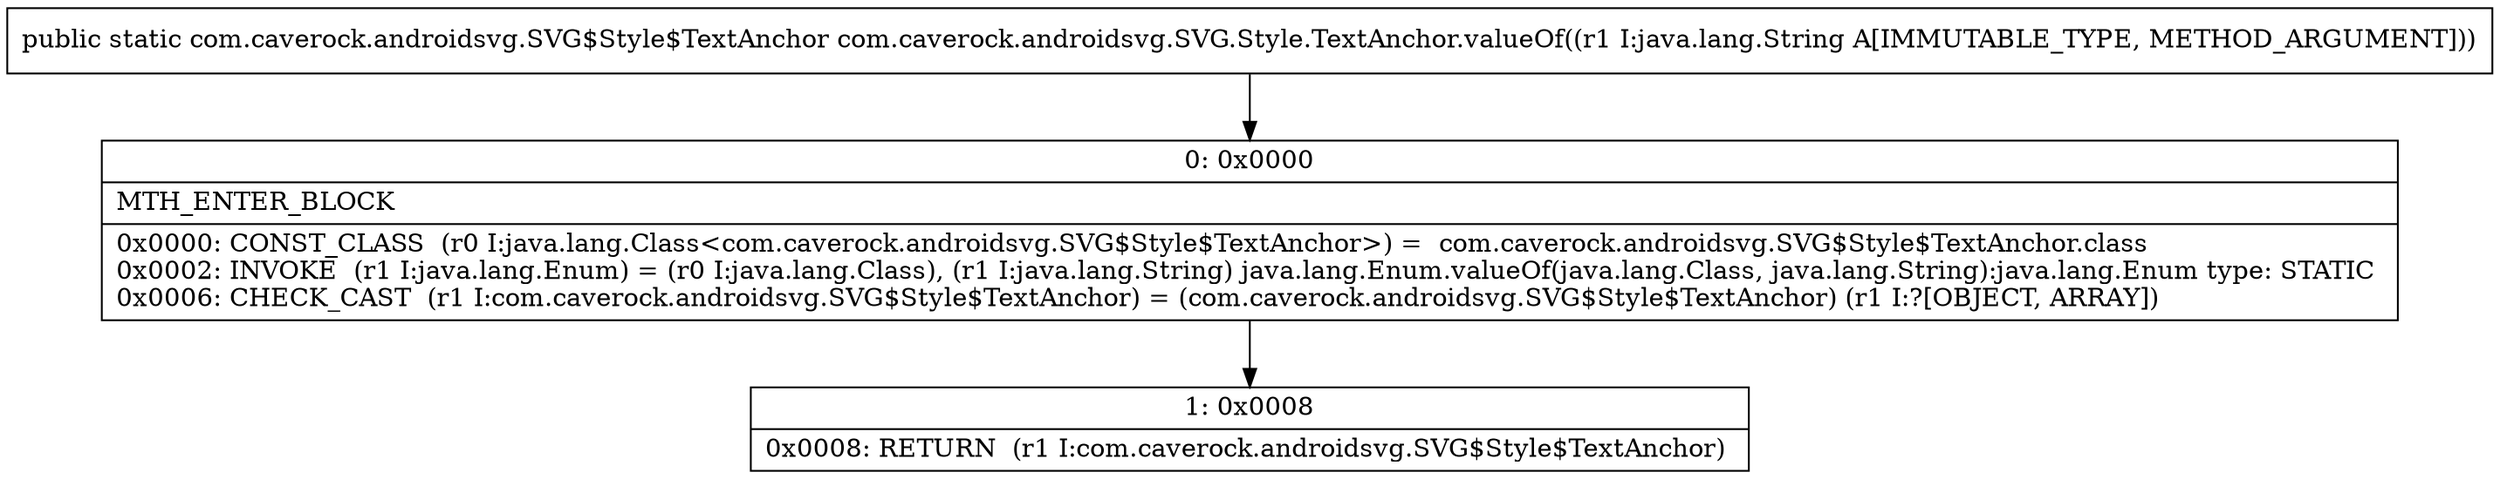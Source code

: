 digraph "CFG forcom.caverock.androidsvg.SVG.Style.TextAnchor.valueOf(Ljava\/lang\/String;)Lcom\/caverock\/androidsvg\/SVG$Style$TextAnchor;" {
Node_0 [shape=record,label="{0\:\ 0x0000|MTH_ENTER_BLOCK\l|0x0000: CONST_CLASS  (r0 I:java.lang.Class\<com.caverock.androidsvg.SVG$Style$TextAnchor\>) =  com.caverock.androidsvg.SVG$Style$TextAnchor.class \l0x0002: INVOKE  (r1 I:java.lang.Enum) = (r0 I:java.lang.Class), (r1 I:java.lang.String) java.lang.Enum.valueOf(java.lang.Class, java.lang.String):java.lang.Enum type: STATIC \l0x0006: CHECK_CAST  (r1 I:com.caverock.androidsvg.SVG$Style$TextAnchor) = (com.caverock.androidsvg.SVG$Style$TextAnchor) (r1 I:?[OBJECT, ARRAY]) \l}"];
Node_1 [shape=record,label="{1\:\ 0x0008|0x0008: RETURN  (r1 I:com.caverock.androidsvg.SVG$Style$TextAnchor) \l}"];
MethodNode[shape=record,label="{public static com.caverock.androidsvg.SVG$Style$TextAnchor com.caverock.androidsvg.SVG.Style.TextAnchor.valueOf((r1 I:java.lang.String A[IMMUTABLE_TYPE, METHOD_ARGUMENT])) }"];
MethodNode -> Node_0;
Node_0 -> Node_1;
}

